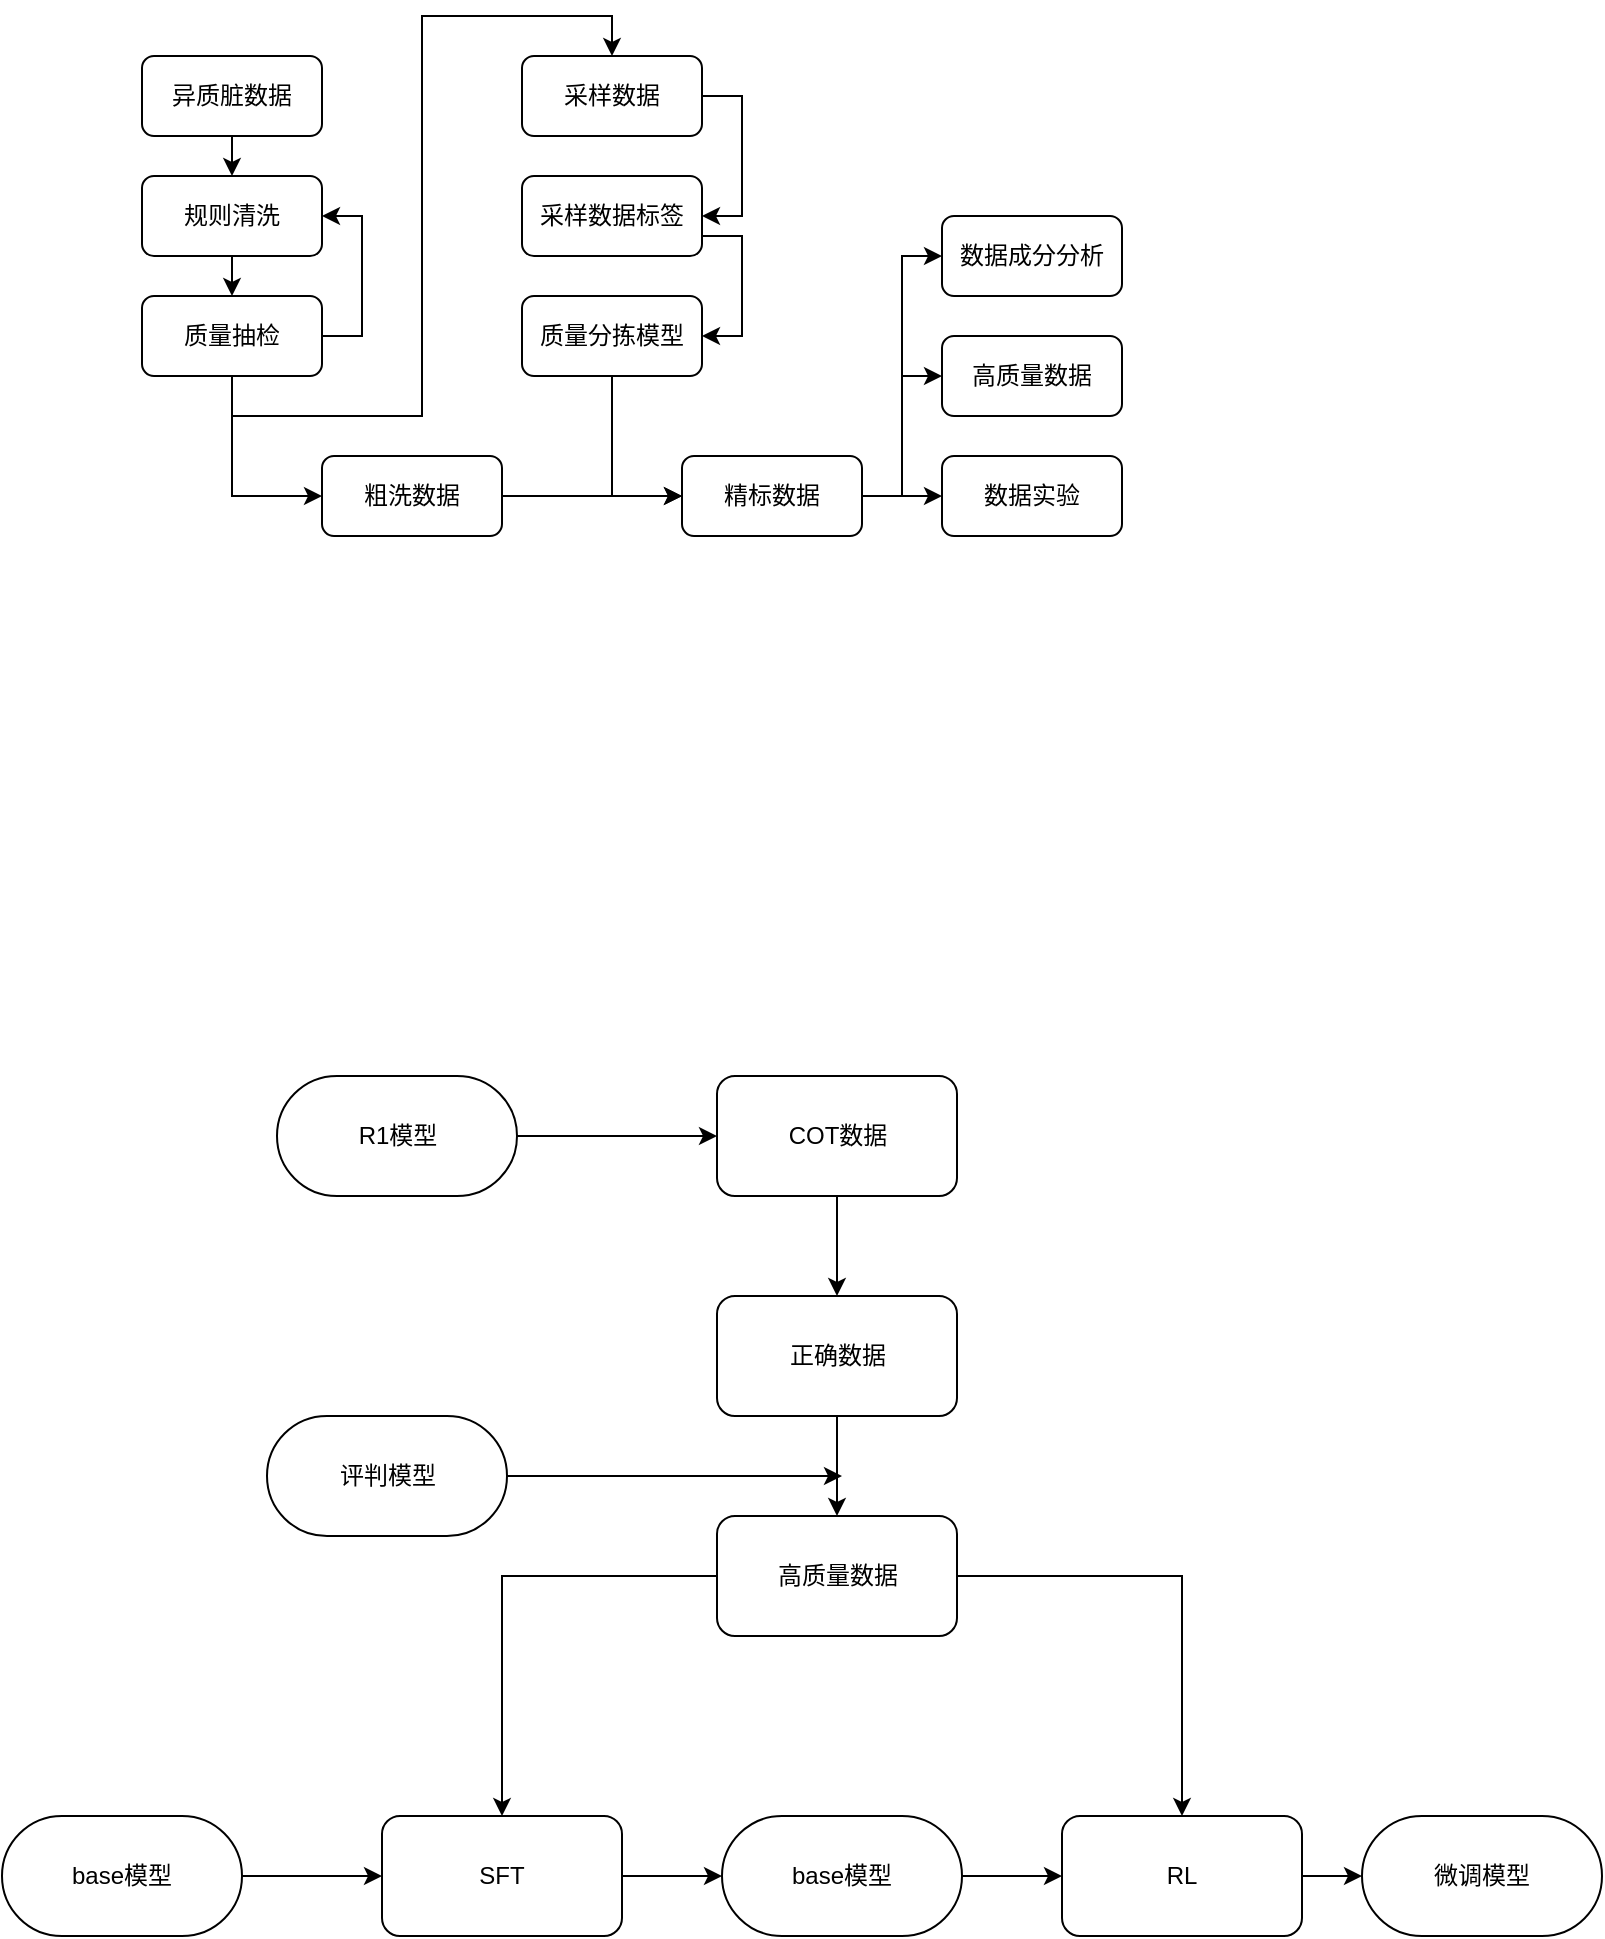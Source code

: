 <mxfile version="27.0.4">
  <diagram name="第 1 页" id="XSMXOZ8_Aq7owZjUp6Sq">
    <mxGraphModel dx="1554" dy="862" grid="1" gridSize="10" guides="1" tooltips="1" connect="1" arrows="1" fold="1" page="1" pageScale="1" pageWidth="827" pageHeight="1169" math="0" shadow="0">
      <root>
        <mxCell id="0" />
        <mxCell id="1" parent="0" />
        <mxCell id="MrBZPx8XThcq10ZSCv4b-15" style="edgeStyle=orthogonalEdgeStyle;rounded=0;orthogonalLoop=1;jettySize=auto;html=1;exitX=0.5;exitY=1;exitDx=0;exitDy=0;entryX=0.5;entryY=0;entryDx=0;entryDy=0;" parent="1" source="MrBZPx8XThcq10ZSCv4b-1" target="MrBZPx8XThcq10ZSCv4b-4" edge="1">
          <mxGeometry relative="1" as="geometry" />
        </mxCell>
        <mxCell id="MrBZPx8XThcq10ZSCv4b-1" value="异质脏数据" style="rounded=1;whiteSpace=wrap;html=1;" parent="1" vertex="1">
          <mxGeometry x="80" y="40" width="90" height="40" as="geometry" />
        </mxCell>
        <mxCell id="MrBZPx8XThcq10ZSCv4b-16" style="edgeStyle=orthogonalEdgeStyle;rounded=0;orthogonalLoop=1;jettySize=auto;html=1;exitX=0.5;exitY=1;exitDx=0;exitDy=0;entryX=0.5;entryY=0;entryDx=0;entryDy=0;" parent="1" source="MrBZPx8XThcq10ZSCv4b-4" target="MrBZPx8XThcq10ZSCv4b-5" edge="1">
          <mxGeometry relative="1" as="geometry" />
        </mxCell>
        <mxCell id="MrBZPx8XThcq10ZSCv4b-4" value="规则清洗" style="rounded=1;whiteSpace=wrap;html=1;" parent="1" vertex="1">
          <mxGeometry x="80" y="100" width="90" height="40" as="geometry" />
        </mxCell>
        <mxCell id="MrBZPx8XThcq10ZSCv4b-14" style="edgeStyle=orthogonalEdgeStyle;rounded=0;orthogonalLoop=1;jettySize=auto;html=1;exitX=1;exitY=0.5;exitDx=0;exitDy=0;entryX=1;entryY=0.5;entryDx=0;entryDy=0;" parent="1" source="MrBZPx8XThcq10ZSCv4b-5" target="MrBZPx8XThcq10ZSCv4b-4" edge="1">
          <mxGeometry relative="1" as="geometry" />
        </mxCell>
        <mxCell id="MrBZPx8XThcq10ZSCv4b-17" style="edgeStyle=orthogonalEdgeStyle;rounded=0;orthogonalLoop=1;jettySize=auto;html=1;exitX=0.5;exitY=1;exitDx=0;exitDy=0;entryX=0;entryY=0.5;entryDx=0;entryDy=0;" parent="1" source="MrBZPx8XThcq10ZSCv4b-5" target="MrBZPx8XThcq10ZSCv4b-9" edge="1">
          <mxGeometry relative="1" as="geometry" />
        </mxCell>
        <mxCell id="MrBZPx8XThcq10ZSCv4b-19" style="edgeStyle=orthogonalEdgeStyle;rounded=0;orthogonalLoop=1;jettySize=auto;html=1;exitX=0.5;exitY=1;exitDx=0;exitDy=0;entryX=0.5;entryY=0;entryDx=0;entryDy=0;" parent="1" source="MrBZPx8XThcq10ZSCv4b-5" target="MrBZPx8XThcq10ZSCv4b-6" edge="1">
          <mxGeometry relative="1" as="geometry" />
        </mxCell>
        <mxCell id="MrBZPx8XThcq10ZSCv4b-5" value="质量抽检" style="rounded=1;whiteSpace=wrap;html=1;" parent="1" vertex="1">
          <mxGeometry x="80" y="160" width="90" height="40" as="geometry" />
        </mxCell>
        <mxCell id="MrBZPx8XThcq10ZSCv4b-20" style="edgeStyle=orthogonalEdgeStyle;rounded=0;orthogonalLoop=1;jettySize=auto;html=1;exitX=1;exitY=0.5;exitDx=0;exitDy=0;entryX=1;entryY=0.5;entryDx=0;entryDy=0;" parent="1" source="MrBZPx8XThcq10ZSCv4b-6" target="MrBZPx8XThcq10ZSCv4b-7" edge="1">
          <mxGeometry relative="1" as="geometry" />
        </mxCell>
        <mxCell id="MrBZPx8XThcq10ZSCv4b-6" value="采样数据" style="rounded=1;whiteSpace=wrap;html=1;" parent="1" vertex="1">
          <mxGeometry x="270" y="40" width="90" height="40" as="geometry" />
        </mxCell>
        <mxCell id="MrBZPx8XThcq10ZSCv4b-21" style="edgeStyle=orthogonalEdgeStyle;rounded=0;orthogonalLoop=1;jettySize=auto;html=1;exitX=1;exitY=0.75;exitDx=0;exitDy=0;entryX=1;entryY=0.5;entryDx=0;entryDy=0;" parent="1" source="MrBZPx8XThcq10ZSCv4b-7" target="MrBZPx8XThcq10ZSCv4b-8" edge="1">
          <mxGeometry relative="1" as="geometry" />
        </mxCell>
        <mxCell id="MrBZPx8XThcq10ZSCv4b-7" value="采样数据标签" style="rounded=1;whiteSpace=wrap;html=1;" parent="1" vertex="1">
          <mxGeometry x="270" y="100" width="90" height="40" as="geometry" />
        </mxCell>
        <mxCell id="MrBZPx8XThcq10ZSCv4b-22" style="edgeStyle=orthogonalEdgeStyle;rounded=0;orthogonalLoop=1;jettySize=auto;html=1;exitX=0.5;exitY=1;exitDx=0;exitDy=0;entryX=0;entryY=0.5;entryDx=0;entryDy=0;" parent="1" source="MrBZPx8XThcq10ZSCv4b-8" target="MrBZPx8XThcq10ZSCv4b-10" edge="1">
          <mxGeometry relative="1" as="geometry" />
        </mxCell>
        <mxCell id="MrBZPx8XThcq10ZSCv4b-8" value="质量分拣模型" style="rounded=1;whiteSpace=wrap;html=1;" parent="1" vertex="1">
          <mxGeometry x="270" y="160" width="90" height="40" as="geometry" />
        </mxCell>
        <mxCell id="MrBZPx8XThcq10ZSCv4b-18" style="edgeStyle=orthogonalEdgeStyle;rounded=0;orthogonalLoop=1;jettySize=auto;html=1;exitX=1;exitY=0.5;exitDx=0;exitDy=0;" parent="1" source="MrBZPx8XThcq10ZSCv4b-9" target="MrBZPx8XThcq10ZSCv4b-10" edge="1">
          <mxGeometry relative="1" as="geometry" />
        </mxCell>
        <mxCell id="MrBZPx8XThcq10ZSCv4b-9" value="粗洗数据" style="rounded=1;whiteSpace=wrap;html=1;" parent="1" vertex="1">
          <mxGeometry x="170" y="240" width="90" height="40" as="geometry" />
        </mxCell>
        <mxCell id="MrBZPx8XThcq10ZSCv4b-23" style="edgeStyle=orthogonalEdgeStyle;rounded=0;orthogonalLoop=1;jettySize=auto;html=1;exitX=1;exitY=0.5;exitDx=0;exitDy=0;entryX=0;entryY=0.5;entryDx=0;entryDy=0;" parent="1" source="MrBZPx8XThcq10ZSCv4b-10" target="MrBZPx8XThcq10ZSCv4b-11" edge="1">
          <mxGeometry relative="1" as="geometry" />
        </mxCell>
        <mxCell id="MrBZPx8XThcq10ZSCv4b-24" style="edgeStyle=orthogonalEdgeStyle;rounded=0;orthogonalLoop=1;jettySize=auto;html=1;exitX=1;exitY=0.5;exitDx=0;exitDy=0;entryX=0;entryY=0.5;entryDx=0;entryDy=0;" parent="1" source="MrBZPx8XThcq10ZSCv4b-10" target="MrBZPx8XThcq10ZSCv4b-12" edge="1">
          <mxGeometry relative="1" as="geometry" />
        </mxCell>
        <mxCell id="MrBZPx8XThcq10ZSCv4b-25" style="edgeStyle=orthogonalEdgeStyle;rounded=0;orthogonalLoop=1;jettySize=auto;html=1;exitX=1;exitY=0.5;exitDx=0;exitDy=0;entryX=0;entryY=0.5;entryDx=0;entryDy=0;" parent="1" source="MrBZPx8XThcq10ZSCv4b-10" target="MrBZPx8XThcq10ZSCv4b-13" edge="1">
          <mxGeometry relative="1" as="geometry" />
        </mxCell>
        <mxCell id="MrBZPx8XThcq10ZSCv4b-10" value="精标数据" style="rounded=1;whiteSpace=wrap;html=1;" parent="1" vertex="1">
          <mxGeometry x="350" y="240" width="90" height="40" as="geometry" />
        </mxCell>
        <mxCell id="MrBZPx8XThcq10ZSCv4b-11" value="数据成分分析" style="rounded=1;whiteSpace=wrap;html=1;" parent="1" vertex="1">
          <mxGeometry x="480" y="120" width="90" height="40" as="geometry" />
        </mxCell>
        <mxCell id="MrBZPx8XThcq10ZSCv4b-12" value="高质量数据" style="rounded=1;whiteSpace=wrap;html=1;" parent="1" vertex="1">
          <mxGeometry x="480" y="180" width="90" height="40" as="geometry" />
        </mxCell>
        <mxCell id="MrBZPx8XThcq10ZSCv4b-13" value="数据实验" style="rounded=1;whiteSpace=wrap;html=1;" parent="1" vertex="1">
          <mxGeometry x="480" y="240" width="90" height="40" as="geometry" />
        </mxCell>
        <mxCell id="vioO3jdRLNqgJ97knUN3-20" style="edgeStyle=orthogonalEdgeStyle;rounded=0;orthogonalLoop=1;jettySize=auto;html=1;exitX=1;exitY=0.5;exitDx=0;exitDy=0;entryX=0;entryY=0.5;entryDx=0;entryDy=0;" edge="1" parent="1" source="vioO3jdRLNqgJ97knUN3-1" target="vioO3jdRLNqgJ97knUN3-2">
          <mxGeometry relative="1" as="geometry" />
        </mxCell>
        <mxCell id="vioO3jdRLNqgJ97knUN3-1" value="R1模型" style="rounded=1;whiteSpace=wrap;html=1;arcSize=50;" vertex="1" parent="1">
          <mxGeometry x="147.5" y="550" width="120" height="60" as="geometry" />
        </mxCell>
        <mxCell id="vioO3jdRLNqgJ97knUN3-4" value="" style="edgeStyle=orthogonalEdgeStyle;rounded=0;orthogonalLoop=1;jettySize=auto;html=1;" edge="1" parent="1" source="vioO3jdRLNqgJ97knUN3-2" target="vioO3jdRLNqgJ97knUN3-3">
          <mxGeometry relative="1" as="geometry" />
        </mxCell>
        <mxCell id="vioO3jdRLNqgJ97knUN3-2" value="COT数据" style="rounded=1;whiteSpace=wrap;html=1;" vertex="1" parent="1">
          <mxGeometry x="367.5" y="550" width="120" height="60" as="geometry" />
        </mxCell>
        <mxCell id="vioO3jdRLNqgJ97knUN3-6" value="" style="edgeStyle=orthogonalEdgeStyle;rounded=0;orthogonalLoop=1;jettySize=auto;html=1;" edge="1" parent="1" source="vioO3jdRLNqgJ97knUN3-3" target="vioO3jdRLNqgJ97knUN3-5">
          <mxGeometry relative="1" as="geometry" />
        </mxCell>
        <mxCell id="vioO3jdRLNqgJ97knUN3-3" value="正确数据" style="whiteSpace=wrap;html=1;rounded=1;" vertex="1" parent="1">
          <mxGeometry x="367.5" y="660" width="120" height="60" as="geometry" />
        </mxCell>
        <mxCell id="vioO3jdRLNqgJ97knUN3-17" style="edgeStyle=orthogonalEdgeStyle;rounded=0;orthogonalLoop=1;jettySize=auto;html=1;exitX=0;exitY=0.5;exitDx=0;exitDy=0;entryX=0.5;entryY=0;entryDx=0;entryDy=0;" edge="1" parent="1" source="vioO3jdRLNqgJ97knUN3-5" target="vioO3jdRLNqgJ97knUN3-9">
          <mxGeometry relative="1" as="geometry" />
        </mxCell>
        <mxCell id="vioO3jdRLNqgJ97knUN3-18" style="edgeStyle=orthogonalEdgeStyle;rounded=0;orthogonalLoop=1;jettySize=auto;html=1;exitX=1;exitY=0.5;exitDx=0;exitDy=0;entryX=0.5;entryY=0;entryDx=0;entryDy=0;" edge="1" parent="1" source="vioO3jdRLNqgJ97knUN3-5" target="vioO3jdRLNqgJ97knUN3-10">
          <mxGeometry relative="1" as="geometry" />
        </mxCell>
        <mxCell id="vioO3jdRLNqgJ97knUN3-5" value="高质量数据" style="whiteSpace=wrap;html=1;rounded=1;" vertex="1" parent="1">
          <mxGeometry x="367.5" y="770" width="120" height="60" as="geometry" />
        </mxCell>
        <mxCell id="vioO3jdRLNqgJ97knUN3-19" style="edgeStyle=orthogonalEdgeStyle;rounded=0;orthogonalLoop=1;jettySize=auto;html=1;exitX=1;exitY=0.5;exitDx=0;exitDy=0;" edge="1" parent="1" source="vioO3jdRLNqgJ97knUN3-7">
          <mxGeometry relative="1" as="geometry">
            <mxPoint x="430" y="750" as="targetPoint" />
          </mxGeometry>
        </mxCell>
        <mxCell id="vioO3jdRLNqgJ97knUN3-7" value="评判模型" style="rounded=1;whiteSpace=wrap;html=1;arcSize=50;" vertex="1" parent="1">
          <mxGeometry x="142.5" y="720" width="120" height="60" as="geometry" />
        </mxCell>
        <mxCell id="vioO3jdRLNqgJ97knUN3-12" style="edgeStyle=orthogonalEdgeStyle;rounded=0;orthogonalLoop=1;jettySize=auto;html=1;entryX=0;entryY=0.5;entryDx=0;entryDy=0;" edge="1" parent="1" source="vioO3jdRLNqgJ97knUN3-8" target="vioO3jdRLNqgJ97knUN3-9">
          <mxGeometry relative="1" as="geometry" />
        </mxCell>
        <mxCell id="vioO3jdRLNqgJ97knUN3-8" value="base模型" style="rounded=1;whiteSpace=wrap;html=1;arcSize=50;" vertex="1" parent="1">
          <mxGeometry x="10" y="920" width="120" height="60" as="geometry" />
        </mxCell>
        <mxCell id="vioO3jdRLNqgJ97knUN3-13" style="edgeStyle=orthogonalEdgeStyle;rounded=0;orthogonalLoop=1;jettySize=auto;html=1;exitX=1;exitY=0.5;exitDx=0;exitDy=0;entryX=0;entryY=0.5;entryDx=0;entryDy=0;" edge="1" parent="1" source="vioO3jdRLNqgJ97knUN3-9" target="vioO3jdRLNqgJ97knUN3-11">
          <mxGeometry relative="1" as="geometry" />
        </mxCell>
        <mxCell id="vioO3jdRLNqgJ97knUN3-9" value="SFT" style="whiteSpace=wrap;html=1;rounded=1;" vertex="1" parent="1">
          <mxGeometry x="200" y="920" width="120" height="60" as="geometry" />
        </mxCell>
        <mxCell id="vioO3jdRLNqgJ97knUN3-16" style="edgeStyle=orthogonalEdgeStyle;rounded=0;orthogonalLoop=1;jettySize=auto;html=1;exitX=1;exitY=0.5;exitDx=0;exitDy=0;entryX=0;entryY=0.5;entryDx=0;entryDy=0;" edge="1" parent="1" source="vioO3jdRLNqgJ97knUN3-10" target="vioO3jdRLNqgJ97knUN3-15">
          <mxGeometry relative="1" as="geometry" />
        </mxCell>
        <mxCell id="vioO3jdRLNqgJ97knUN3-10" value="RL" style="whiteSpace=wrap;html=1;rounded=1;" vertex="1" parent="1">
          <mxGeometry x="540" y="920" width="120" height="60" as="geometry" />
        </mxCell>
        <mxCell id="vioO3jdRLNqgJ97knUN3-14" style="edgeStyle=orthogonalEdgeStyle;rounded=0;orthogonalLoop=1;jettySize=auto;html=1;exitX=1;exitY=0.5;exitDx=0;exitDy=0;entryX=0;entryY=0.5;entryDx=0;entryDy=0;" edge="1" parent="1" source="vioO3jdRLNqgJ97knUN3-11" target="vioO3jdRLNqgJ97knUN3-10">
          <mxGeometry relative="1" as="geometry" />
        </mxCell>
        <mxCell id="vioO3jdRLNqgJ97knUN3-11" value="base模型" style="rounded=1;whiteSpace=wrap;html=1;arcSize=50;" vertex="1" parent="1">
          <mxGeometry x="370" y="920" width="120" height="60" as="geometry" />
        </mxCell>
        <mxCell id="vioO3jdRLNqgJ97knUN3-15" value="微调模型" style="rounded=1;whiteSpace=wrap;html=1;arcSize=50;" vertex="1" parent="1">
          <mxGeometry x="690" y="920" width="120" height="60" as="geometry" />
        </mxCell>
      </root>
    </mxGraphModel>
  </diagram>
</mxfile>
